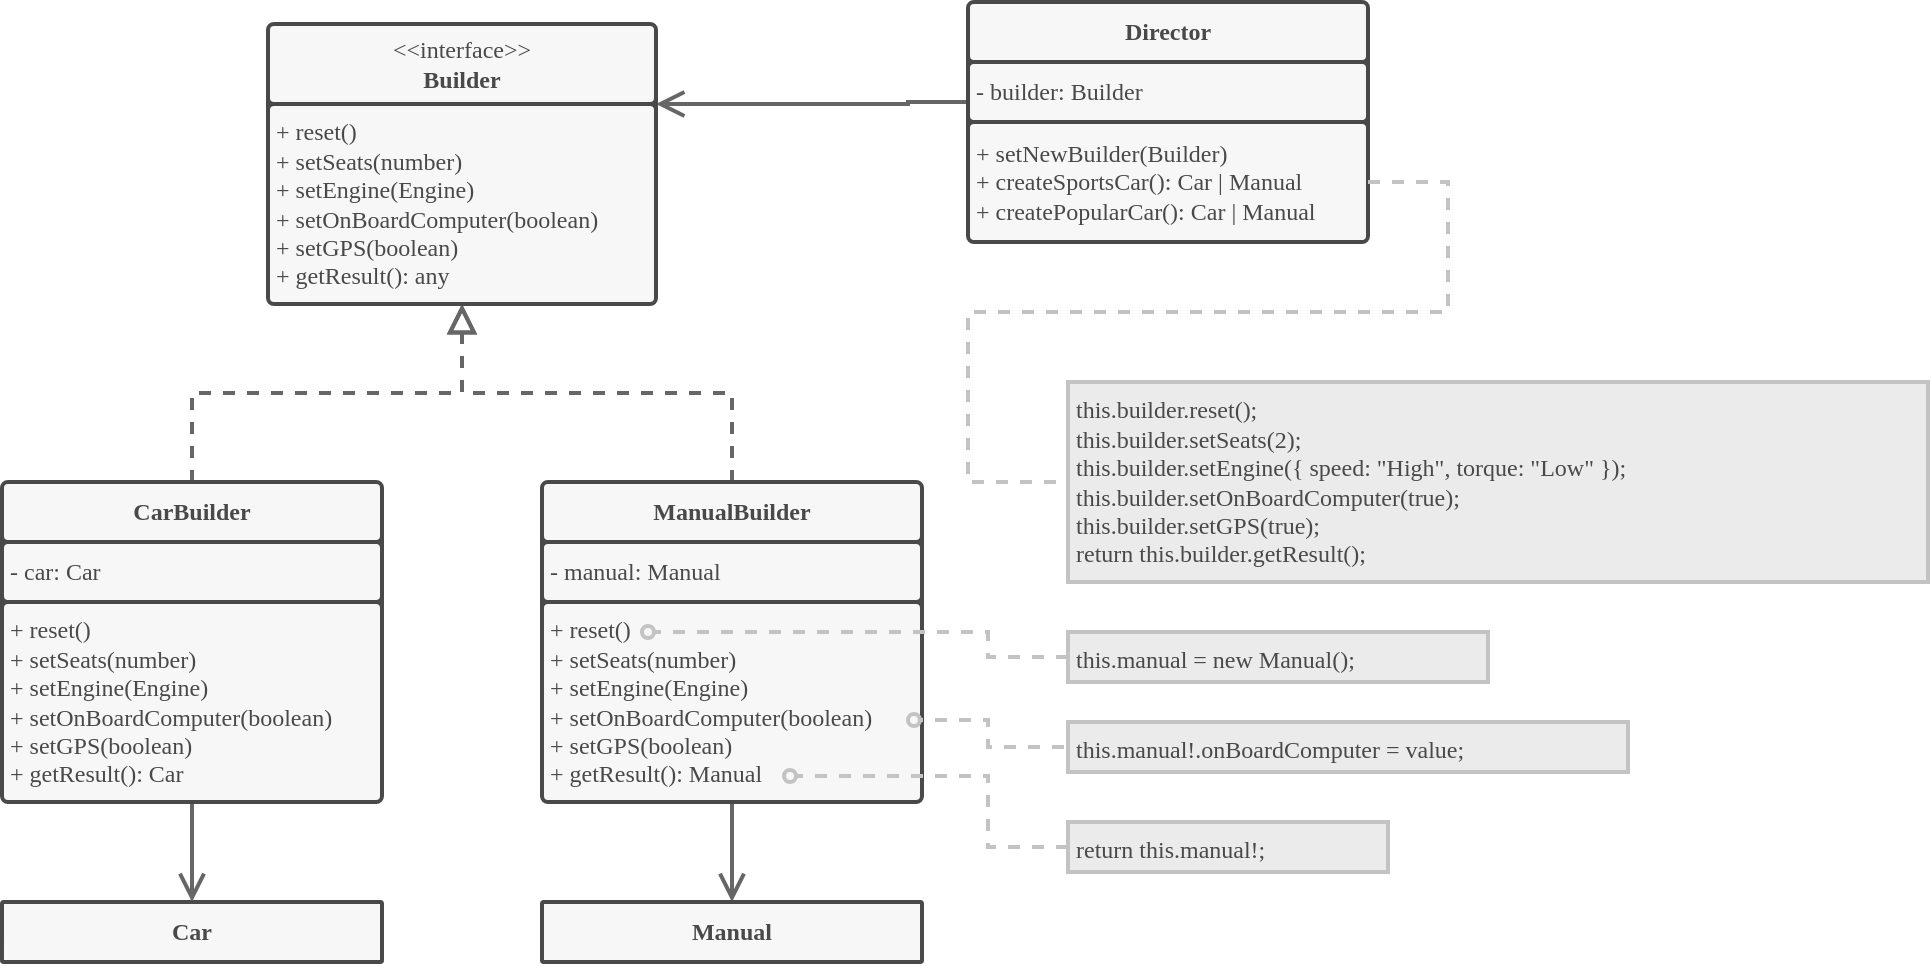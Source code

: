 <mxfile>
    <diagram id="pbnz5fcVUpWKa5H-9LFH" name="Page-1">
        <mxGraphModel dx="1744" dy="1938" grid="1" gridSize="10" guides="1" tooltips="1" connect="1" arrows="1" fold="1" page="1" pageScale="1" pageWidth="827" pageHeight="1169" math="0" shadow="0">
            <root>
                <mxCell id="0"/>
                <mxCell id="1" parent="0"/>
                <mxCell id="11" value="" style="whiteSpace=wrap;html=1;fillColor=#494949;strokeColor=#494949;container=0;strokeWidth=2;" vertex="1" parent="1">
                    <mxGeometry x="-63" y="-235" width="190" height="60" as="geometry"/>
                </mxCell>
                <mxCell id="30" style="edgeStyle=orthogonalEdgeStyle;jumpSize=0;html=1;entryX=0.5;entryY=0;entryDx=0;entryDy=0;endArrow=open;rounded=0;strokeColor=#666666;strokeWidth=2;fontSource=https%3A%2F%2Ffonts.googleapis.com%2Fcss%3Ffamily%3DNunito;endSize=10;endFill=0;startSize=10;" edge="1" parent="1" source="14" target="21">
                    <mxGeometry relative="1" as="geometry"/>
                </mxCell>
                <mxCell id="14" value="&lt;font color=&quot;#494949&quot; data-font-src=&quot;https://fonts.googleapis.com/css?family=Nunito&quot; face=&quot;Nunito&quot;&gt;+ reset()&lt;br&gt;+ setSeats(number)&lt;br&gt;+ setEngine(Engine)&lt;br&gt;+ setOnBoardComputer(boolean)&lt;br&gt;+ setGPS(boolean)&lt;br&gt;+ getResult(): Car&lt;br&gt;&lt;/font&gt;" style="rounded=1;whiteSpace=wrap;html=1;arcSize=6;fillColor=#F7F7F7;strokeColor=#494949;align=left;spacingLeft=2;container=0;strokeWidth=2;absoluteArcSize=1;" vertex="1" parent="1">
                    <mxGeometry x="-63" y="-190" width="190" height="100" as="geometry"/>
                </mxCell>
                <mxCell id="27" style="edgeStyle=orthogonalEdgeStyle;jumpSize=0;html=1;entryX=0.5;entryY=1;entryDx=0;entryDy=0;endArrow=block;rounded=0;strokeColor=#666666;dashed=1;endFill=0;strokeWidth=2;endSize=10;startSize=10;" edge="1" parent="1" source="15" target="9">
                    <mxGeometry relative="1" as="geometry"/>
                </mxCell>
                <mxCell id="15" value="&lt;b style=&quot;color: rgb(73, 73, 73); font-family: Nunito;&quot;&gt;CarBuilder&lt;/b&gt;" style="rounded=1;whiteSpace=wrap;html=1;arcSize=6;fillColor=#F7F7F7;strokeColor=#494949;strokeWidth=2;container=0;absoluteArcSize=1;" vertex="1" parent="1">
                    <mxGeometry x="-63" y="-250" width="190" height="30" as="geometry"/>
                </mxCell>
                <mxCell id="16" value="&lt;font face=&quot;Nunito&quot;&gt;- car: Car&lt;/font&gt;" style="rounded=1;whiteSpace=wrap;html=1;arcSize=6;fillColor=#F7F7F7;strokeColor=#494949;align=left;perimeterSpacing=0;spacingLeft=2;fontColor=#494949;strokeWidth=2;container=0;absoluteArcSize=1;" vertex="1" parent="1">
                    <mxGeometry x="-63" y="-220" width="190" height="30" as="geometry"/>
                </mxCell>
                <mxCell id="17" value="" style="whiteSpace=wrap;html=1;fillColor=#494949;strokeColor=#494949;container=0;strokeWidth=2;" vertex="1" parent="1">
                    <mxGeometry x="207" y="-235" width="190" height="60" as="geometry"/>
                </mxCell>
                <mxCell id="31" style="edgeStyle=orthogonalEdgeStyle;jumpSize=0;html=1;endArrow=open;rounded=0;strokeColor=#666666;strokeWidth=2;fontSource=https%3A%2F%2Ffonts.googleapis.com%2Fcss%3Ffamily%3DNunito;endSize=10;endFill=0;startSize=10;" edge="1" parent="1" source="18" target="22">
                    <mxGeometry relative="1" as="geometry"/>
                </mxCell>
                <mxCell id="18" value="&lt;font color=&quot;#494949&quot; data-font-src=&quot;https://fonts.googleapis.com/css?family=Nunito&quot; face=&quot;Nunito&quot;&gt;+ reset()&lt;br&gt;+ setSeats(number)&lt;br&gt;+ setEngine(Engine)&lt;br&gt;+ setOnBoardComputer(boolean)&lt;br&gt;+ setGPS(boolean)&lt;br&gt;+ getResult(): Manual&lt;br&gt;&lt;/font&gt;" style="rounded=1;whiteSpace=wrap;html=1;arcSize=6;fillColor=#F7F7F7;strokeColor=#494949;align=left;spacingLeft=2;container=0;strokeWidth=2;absoluteArcSize=1;" vertex="1" parent="1">
                    <mxGeometry x="207" y="-190" width="190" height="100" as="geometry"/>
                </mxCell>
                <mxCell id="28" style="edgeStyle=orthogonalEdgeStyle;jumpSize=0;html=1;entryX=0.5;entryY=1;entryDx=0;entryDy=0;endArrow=block;rounded=0;strokeColor=#666666;dashed=1;endFill=0;strokeWidth=2;endSize=10;startSize=10;" edge="1" parent="1" source="19" target="9">
                    <mxGeometry relative="1" as="geometry"/>
                </mxCell>
                <mxCell id="19" value="&lt;b style=&quot;color: rgb(73, 73, 73); font-family: Nunito;&quot;&gt;ManualBuilder&lt;/b&gt;" style="rounded=1;whiteSpace=wrap;html=1;arcSize=6;fillColor=#F7F7F7;strokeColor=#494949;strokeWidth=2;container=0;absoluteArcSize=1;" vertex="1" parent="1">
                    <mxGeometry x="207" y="-250" width="190" height="30" as="geometry"/>
                </mxCell>
                <mxCell id="20" value="&lt;font face=&quot;Nunito&quot;&gt;- manual: Manual&lt;/font&gt;" style="rounded=1;whiteSpace=wrap;html=1;arcSize=6;fillColor=#F7F7F7;strokeColor=#494949;align=left;perimeterSpacing=0;spacingLeft=2;fontColor=#494949;strokeWidth=2;container=0;absoluteArcSize=1;" vertex="1" parent="1">
                    <mxGeometry x="207" y="-220" width="190" height="30" as="geometry"/>
                </mxCell>
                <mxCell id="21" value="&lt;font face=&quot;Nunito&quot; color=&quot;#494949&quot;&gt;&lt;b&gt;Car&lt;/b&gt;&lt;/font&gt;" style="rounded=1;whiteSpace=wrap;html=1;arcSize=3;strokeColor=#494949;fillColor=#F7F7F7;strokeWidth=2;" vertex="1" parent="1">
                    <mxGeometry x="-63" y="-40" width="190" height="30" as="geometry"/>
                </mxCell>
                <mxCell id="22" value="&lt;font face=&quot;Nunito&quot; color=&quot;#494949&quot;&gt;&lt;b&gt;Manual&lt;/b&gt;&lt;/font&gt;" style="rounded=1;whiteSpace=wrap;html=1;arcSize=3;strokeColor=#494949;fillColor=#F7F7F7;strokeWidth=2;" vertex="1" parent="1">
                    <mxGeometry x="207" y="-40" width="190" height="30" as="geometry"/>
                </mxCell>
                <mxCell id="23" style="edgeStyle=orthogonalEdgeStyle;html=1;strokeWidth=2;fontFamily=Helvetica;fontSource=https%3A%2F%2Ffonts.googleapis.com%2Fcss%3Ffamily%3DNunito;fontColor=default;endSize=10;endArrow=open;rounded=0;strokeColor=#666666;endFill=0;startSize=10;jumpSize=0;entryX=1;entryY=0;entryDx=0;entryDy=0;exitX=0;exitY=0.5;exitDx=0;exitDy=0;" edge="1" parent="1" source="6" target="9">
                    <mxGeometry relative="1" as="geometry">
                        <mxPoint x="370" y="-410" as="sourcePoint"/>
                        <mxPoint x="310" y="-400" as="targetPoint"/>
                        <Array as="points">
                            <mxPoint x="390" y="-440"/>
                        </Array>
                    </mxGeometry>
                </mxCell>
                <mxCell id="24" value="" style="group" vertex="1" connectable="0" parent="1">
                    <mxGeometry x="420" y="-490" width="200" height="120" as="geometry"/>
                </mxCell>
                <mxCell id="4" value="" style="whiteSpace=wrap;html=1;fillColor=#494949;strokeColor=#494949;container=0;strokeWidth=2;" vertex="1" parent="24">
                    <mxGeometry y="12.5" width="200" height="60" as="geometry"/>
                </mxCell>
                <mxCell id="5" value="&lt;b style=&quot;color: rgb(73, 73, 73); font-family: Nunito;&quot;&gt;Director&lt;/b&gt;" style="rounded=1;whiteSpace=wrap;html=1;arcSize=6;fillColor=#F7F7F7;strokeColor=#494949;strokeWidth=2;container=0;absoluteArcSize=1;" vertex="1" parent="24">
                    <mxGeometry width="200" height="30" as="geometry"/>
                </mxCell>
                <mxCell id="6" value="&lt;font face=&quot;Nunito&quot;&gt;- builder: Builder&lt;/font&gt;" style="rounded=1;whiteSpace=wrap;html=1;arcSize=6;fillColor=#F7F7F7;strokeColor=#494949;align=left;perimeterSpacing=0;spacingLeft=2;fontColor=#494949;strokeWidth=2;container=0;absoluteArcSize=1;" vertex="1" parent="24">
                    <mxGeometry y="30" width="200" height="30" as="geometry"/>
                </mxCell>
                <mxCell id="7" value="&lt;font color=&quot;#494949&quot; data-font-src=&quot;https://fonts.googleapis.com/css?family=Nunito&quot; face=&quot;Nunito&quot;&gt;+ setNewBuilder(Builder)&lt;br&gt;+&amp;nbsp;createSportsCar(): Car | Manual&lt;br&gt;+ createPopularCar(): Car | Manual&lt;br&gt;&lt;/font&gt;" style="rounded=1;whiteSpace=wrap;html=1;arcSize=6;fillColor=#F7F7F7;strokeColor=#494949;align=left;spacingLeft=2;container=0;strokeWidth=2;absoluteArcSize=1;" vertex="1" parent="24">
                    <mxGeometry y="60" width="200" height="60" as="geometry"/>
                </mxCell>
                <mxCell id="25" value="" style="group" vertex="1" connectable="0" parent="1">
                    <mxGeometry x="70" y="-479" width="194" height="140" as="geometry"/>
                </mxCell>
                <mxCell id="8" value="" style="whiteSpace=wrap;html=1;strokeColor=#494949;fillColor=#494949;container=0;strokeWidth=2;" vertex="1" parent="25">
                    <mxGeometry y="29.934" width="194" height="30" as="geometry"/>
                </mxCell>
                <mxCell id="9" value="&lt;font color=&quot;#494949&quot; data-font-src=&quot;https://fonts.googleapis.com/css?family=Nunito&quot; face=&quot;Nunito&quot;&gt;+ reset()&lt;br&gt;+ setSeats(number)&lt;br&gt;+ setEngine(Engine)&lt;br&gt;+ setOnBoardComputer(boolean)&lt;br&gt;+ setGPS(boolean)&lt;br&gt;+ getResult(): any&lt;br&gt;&lt;/font&gt;" style="rounded=1;whiteSpace=wrap;html=1;arcSize=6;fillColor=#F7F7F7;strokeColor=#494949;align=left;spacingLeft=2;container=0;strokeWidth=2;absoluteArcSize=1;" vertex="1" parent="25">
                    <mxGeometry y="40" width="194" height="100" as="geometry"/>
                </mxCell>
                <mxCell id="10" value="&lt;font face=&quot;Nunito&quot; color=&quot;#494949&quot;&gt;&amp;lt;&amp;lt;interface&amp;gt;&amp;gt;&lt;br&gt;&lt;b&gt;Builder&lt;/b&gt;&lt;br&gt;&lt;/font&gt;" style="rounded=1;whiteSpace=wrap;html=1;arcSize=6;fillColor=#F7F7F7;strokeColor=#494949;container=0;strokeWidth=2;absoluteArcSize=1;" vertex="1" parent="25">
                    <mxGeometry width="194" height="40" as="geometry"/>
                </mxCell>
                <mxCell id="32" value="&lt;font data-font-src=&quot;https://fonts.googleapis.com/css?family=Fira+Code+Medium&quot; face=&quot;Fira Code Medium&quot;&gt;this.builder.reset();&lt;br&gt;this.builder.setSeats(2);&lt;br&gt;this.builder.setEngine({ speed: &quot;High&quot;, torque: &quot;Low&quot; });&lt;br&gt;&lt;span style=&quot;background-color: initial;&quot;&gt;this.builder.setOnBoardComputer(true);&lt;br&gt;&lt;/span&gt;&lt;span style=&quot;background-color: initial;&quot;&gt;this.builder.setGPS(true);&lt;br&gt;&lt;/span&gt;&lt;span style=&quot;background-color: initial;&quot;&gt;return this.builder.getResult();&lt;/span&gt;&lt;span style=&quot;background-color: initial;&quot;&gt;&lt;br&gt;&lt;/span&gt;&lt;/font&gt;" style="rounded=0;whiteSpace=wrap;html=1;fontColor=#494949;strokeColor=#C3C3C3;fillColor=#EBEBEB;align=left;verticalAlign=middle;spacingLeft=2;spacingRight=1;strokeWidth=2;" vertex="1" parent="1">
                    <mxGeometry x="470" y="-300" width="430" height="100" as="geometry"/>
                </mxCell>
                <mxCell id="33" style="edgeStyle=orthogonalEdgeStyle;html=1;entryX=0;entryY=0.5;entryDx=0;entryDy=0;fontFamily=Helvetica;fontSource=https%3A%2F%2Ffonts.googleapis.com%2Fcss%3Ffamily%3DFira%2BCode%2BMedium;endArrow=none;rounded=0;strokeColor=#C3C3C3;endFill=0;dashed=1;strokeWidth=2;sourcePerimeterSpacing=2;targetPerimeterSpacing=1;exitX=1;exitY=0.5;exitDx=0;exitDy=0;" edge="1" parent="1" target="32" source="7">
                    <mxGeometry relative="1" as="geometry">
                        <mxPoint x="470" y="-290" as="sourcePoint"/>
                        <Array as="points">
                            <mxPoint x="660" y="-400"/>
                            <mxPoint x="660" y="-335"/>
                            <mxPoint x="420" y="-335"/>
                            <mxPoint x="420" y="-250"/>
                        </Array>
                    </mxGeometry>
                </mxCell>
                <mxCell id="35" style="edgeStyle=orthogonalEdgeStyle;jumpSize=0;html=1;fontFamily=Helvetica;fontSource=https%3A%2F%2Ffonts.googleapis.com%2Fcss%3Ffamily%3DFira%2BCode%2BMedium;endArrow=oval;rounded=0;strokeColor=#C3C3C3;endFill=0;dashed=1;strokeWidth=2;sourcePerimeterSpacing=2;targetPerimeterSpacing=1;exitX=0;exitY=0.5;exitDx=0;exitDy=0;startArrow=none;startFill=0;" edge="1" parent="1" source="34">
                    <mxGeometry relative="1" as="geometry">
                        <mxPoint x="260" y="-175" as="targetPoint"/>
                        <Array as="points">
                            <mxPoint x="430" y="-162"/>
                            <mxPoint x="430" y="-175"/>
                        </Array>
                    </mxGeometry>
                </mxCell>
                <mxCell id="34" value="&lt;div style=&quot;line-height: 26px;&quot;&gt;&lt;font data-font-src=&quot;https://fonts.googleapis.com/css?family=Fira+Code+Medium&quot; face=&quot;Fira Code Medium&quot;&gt;this.manual = new Manual();&lt;/font&gt;&lt;/div&gt;" style="rounded=0;whiteSpace=wrap;html=1;fontColor=#494949;strokeColor=#C3C3C3;fillColor=#EBEBEB;align=left;verticalAlign=middle;spacingLeft=2;spacingRight=1;strokeWidth=2;" vertex="1" parent="1">
                    <mxGeometry x="470" y="-175" width="210" height="25" as="geometry"/>
                </mxCell>
                <mxCell id="37" style="edgeStyle=orthogonalEdgeStyle;jumpSize=0;html=1;fontFamily=Helvetica;fontSource=https%3A%2F%2Ffonts.googleapis.com%2Fcss%3Ffamily%3DFira%2BCode%2BMedium;startArrow=none;startFill=0;endArrow=oval;endFill=0;rounded=0;strokeColor=#C3C3C3;dashed=1;strokeWidth=2;sourcePerimeterSpacing=2;targetPerimeterSpacing=1;" edge="1" parent="1" source="36">
                    <mxGeometry relative="1" as="geometry">
                        <mxPoint x="393" y="-131" as="targetPoint"/>
                        <Array as="points">
                            <mxPoint x="430" y="-118"/>
                            <mxPoint x="430" y="-131"/>
                        </Array>
                    </mxGeometry>
                </mxCell>
                <mxCell id="36" value="&lt;div style=&quot;line-height: 26px;&quot;&gt;&lt;div style=&quot;line-height: 26px;&quot;&gt;&lt;font data-font-src=&quot;https://fonts.googleapis.com/css?family=Fira+Code+Medium&quot; face=&quot;Fira Code Medium&quot;&gt;this.manual!.onBoardComputer = value;&lt;/font&gt;&lt;/div&gt;&lt;/div&gt;" style="rounded=0;whiteSpace=wrap;html=1;fontColor=#494949;strokeColor=#C3C3C3;fillColor=#EBEBEB;align=left;verticalAlign=middle;spacingLeft=2;spacingRight=1;strokeWidth=2;" vertex="1" parent="1">
                    <mxGeometry x="470" y="-130" width="280" height="25" as="geometry"/>
                </mxCell>
                <mxCell id="39" style="edgeStyle=orthogonalEdgeStyle;jumpSize=0;html=1;fontFamily=Helvetica;fontSource=https%3A%2F%2Ffonts.googleapis.com%2Fcss%3Ffamily%3DFira%2BCode%2BMedium;startArrow=none;startFill=0;endArrow=oval;endFill=0;rounded=0;strokeColor=#C3C3C3;dashed=1;strokeWidth=2;sourcePerimeterSpacing=2;targetPerimeterSpacing=1;exitX=0;exitY=0.5;exitDx=0;exitDy=0;" edge="1" parent="1" source="38">
                    <mxGeometry relative="1" as="geometry">
                        <mxPoint x="331" y="-103" as="targetPoint"/>
                        <Array as="points">
                            <mxPoint x="430" y="-68"/>
                            <mxPoint x="430" y="-103"/>
                        </Array>
                    </mxGeometry>
                </mxCell>
                <mxCell id="38" value="&lt;div style=&quot;line-height: 26px;&quot;&gt;&lt;div style=&quot;line-height: 26px;&quot;&gt;&lt;div style=&quot;line-height: 26px;&quot;&gt;&lt;font data-font-src=&quot;https://fonts.googleapis.com/css?family=Fira+Code+Medium&quot; face=&quot;Fira Code Medium&quot;&gt;return this.manual!;&lt;/font&gt;&lt;/div&gt;&lt;/div&gt;&lt;/div&gt;" style="rounded=0;whiteSpace=wrap;html=1;fontColor=#494949;strokeColor=#C3C3C3;fillColor=#EBEBEB;align=left;verticalAlign=middle;spacingLeft=2;spacingRight=1;strokeWidth=2;" vertex="1" parent="1">
                    <mxGeometry x="470" y="-80" width="160" height="25" as="geometry"/>
                </mxCell>
            </root>
        </mxGraphModel>
    </diagram>
</mxfile>

